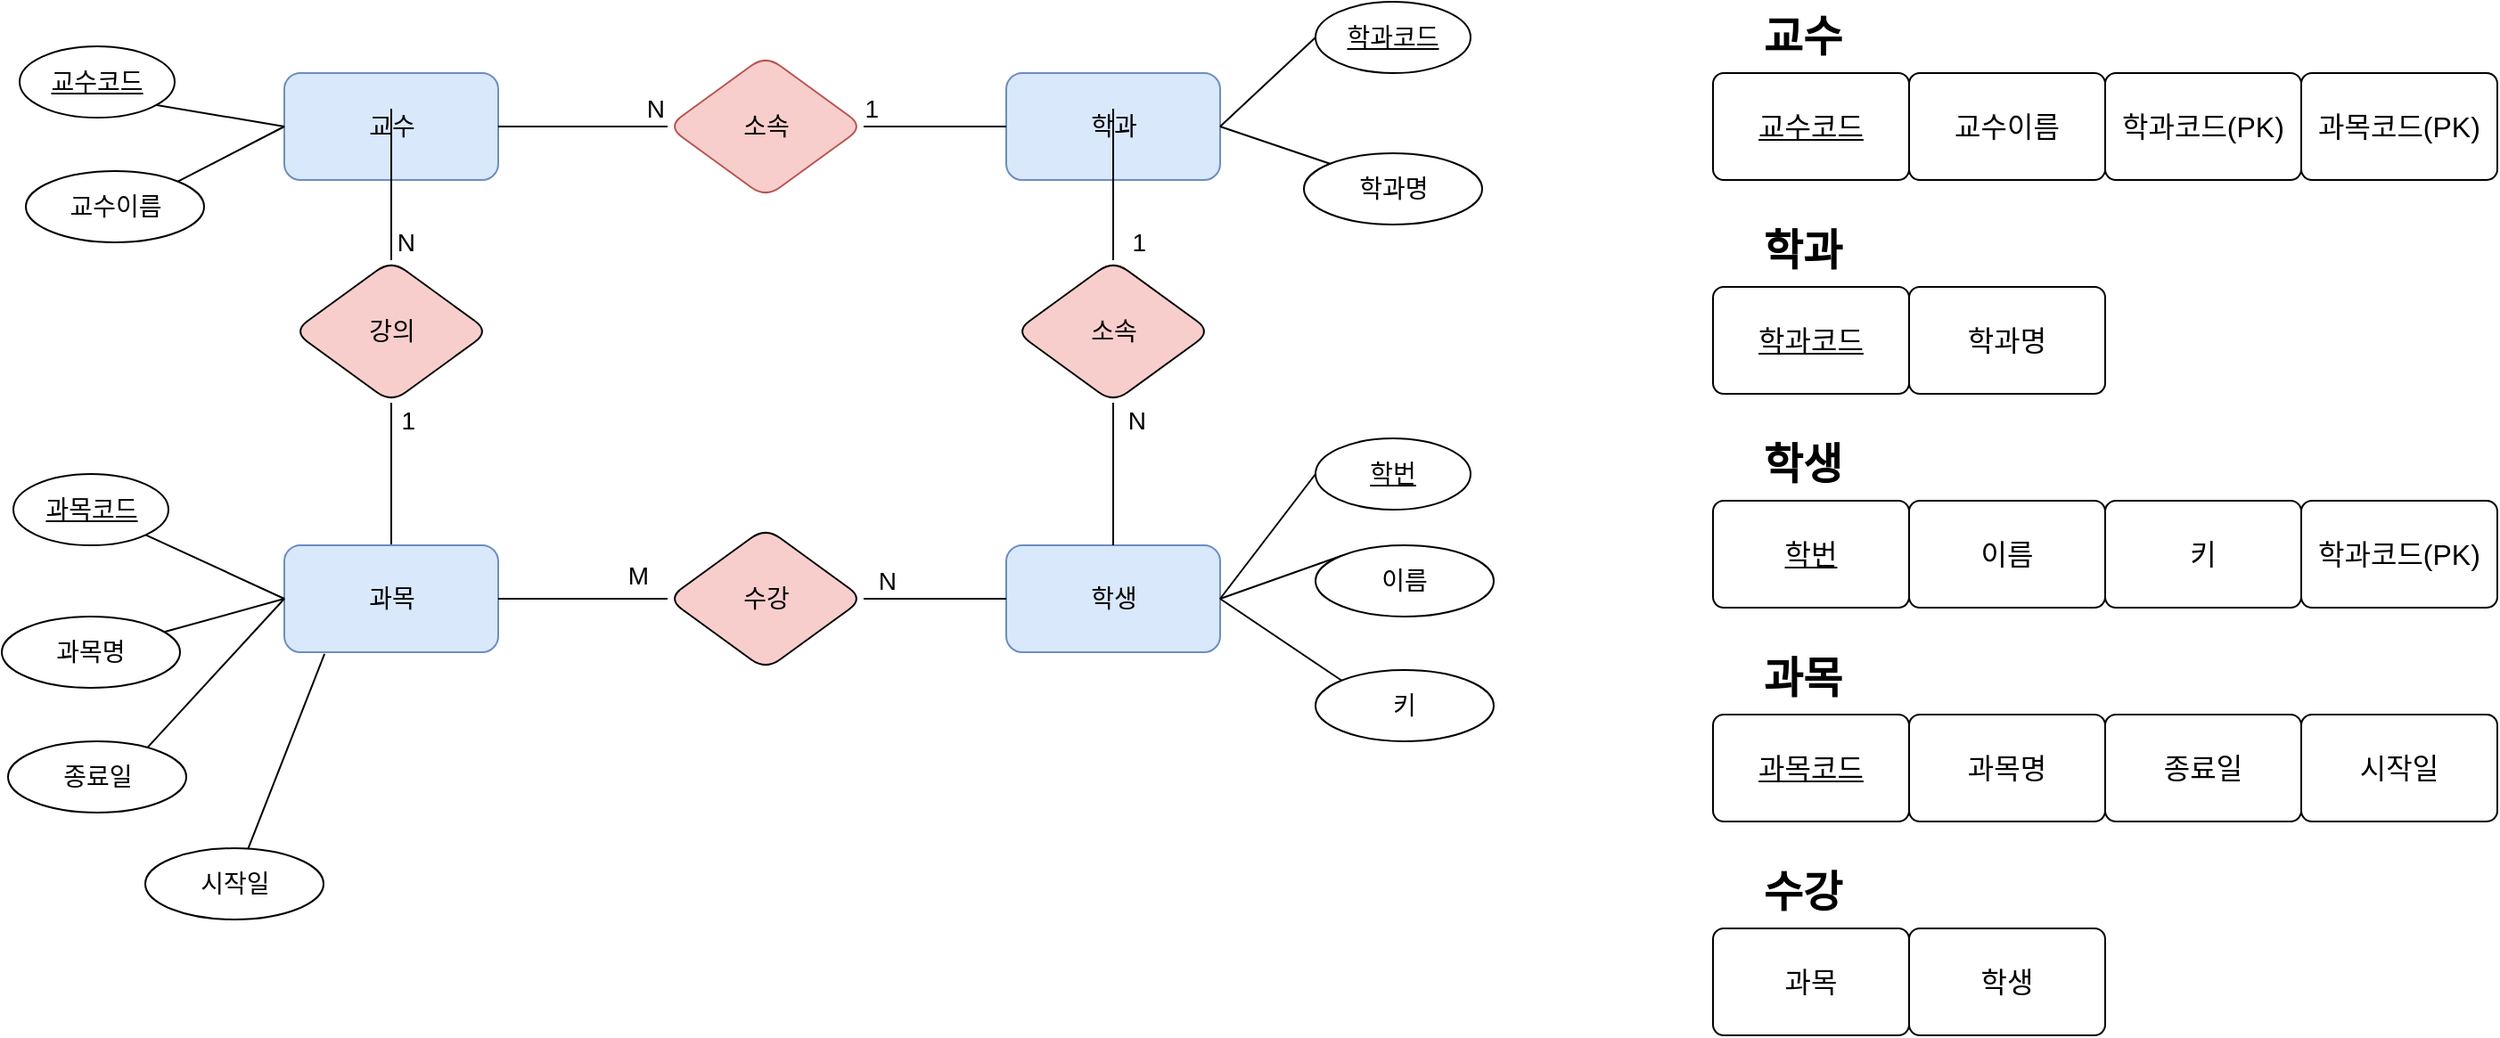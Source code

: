 <mxfile version="21.6.1" type="github">
  <diagram name="페이지-1" id="MJqBXNljjiqDno5Xd0MY">
    <mxGraphModel dx="1500" dy="819" grid="1" gridSize="10" guides="1" tooltips="1" connect="1" arrows="1" fold="1" page="1" pageScale="1" pageWidth="827" pageHeight="1169" math="0" shadow="0">
      <root>
        <mxCell id="0" />
        <mxCell id="1" parent="0" />
        <mxCell id="dP87Y0F9Zu5sztYK6QaM-3" value="교수" style="rounded=1;whiteSpace=wrap;html=1;fontSize=14;fillColor=#dae8fc;strokeColor=#6c8ebf;" vertex="1" parent="1">
          <mxGeometry x="208.5" y="70" width="120" height="60" as="geometry" />
        </mxCell>
        <mxCell id="dP87Y0F9Zu5sztYK6QaM-6" value="학과" style="rounded=1;whiteSpace=wrap;html=1;fontSize=14;fillColor=#dae8fc;strokeColor=#6c8ebf;" vertex="1" parent="1">
          <mxGeometry x="613.5" y="70" width="120" height="60" as="geometry" />
        </mxCell>
        <mxCell id="dP87Y0F9Zu5sztYK6QaM-10" value="소속" style="rhombus;whiteSpace=wrap;html=1;fillColor=#f8cecc;strokeColor=#b85450;fontSize=14;rounded=1;" vertex="1" parent="1">
          <mxGeometry x="423.5" y="60" width="110" height="80" as="geometry" />
        </mxCell>
        <mxCell id="dP87Y0F9Zu5sztYK6QaM-16" value="" style="endArrow=none;html=1;rounded=1;exitX=1;exitY=0.5;exitDx=0;exitDy=0;entryX=0;entryY=0.5;entryDx=0;entryDy=0;fontSize=14;" edge="1" parent="1" source="dP87Y0F9Zu5sztYK6QaM-3" target="dP87Y0F9Zu5sztYK6QaM-10">
          <mxGeometry relative="1" as="geometry">
            <mxPoint x="177.5" y="114.5" as="sourcePoint" />
            <mxPoint x="337.5" y="114.5" as="targetPoint" />
          </mxGeometry>
        </mxCell>
        <mxCell id="dP87Y0F9Zu5sztYK6QaM-17" value="N" style="resizable=0;html=1;whiteSpace=wrap;align=right;verticalAlign=bottom;fontSize=14;rounded=1;" connectable="0" vertex="1" parent="dP87Y0F9Zu5sztYK6QaM-16">
          <mxGeometry x="1" relative="1" as="geometry" />
        </mxCell>
        <mxCell id="dP87Y0F9Zu5sztYK6QaM-19" value="" style="endArrow=none;html=1;rounded=1;entryX=1;entryY=0.5;entryDx=0;entryDy=0;exitX=0;exitY=0.5;exitDx=0;exitDy=0;fontSize=14;" edge="1" parent="1" source="dP87Y0F9Zu5sztYK6QaM-6" target="dP87Y0F9Zu5sztYK6QaM-10">
          <mxGeometry relative="1" as="geometry">
            <mxPoint x="523.5" y="265" as="sourcePoint" />
            <mxPoint x="533.5" y="114.5" as="targetPoint" />
          </mxGeometry>
        </mxCell>
        <mxCell id="dP87Y0F9Zu5sztYK6QaM-20" value="1" style="resizable=0;html=1;whiteSpace=wrap;align=right;verticalAlign=bottom;fontSize=14;rounded=1;" connectable="0" vertex="1" parent="dP87Y0F9Zu5sztYK6QaM-19">
          <mxGeometry x="1" relative="1" as="geometry">
            <mxPoint x="10" as="offset" />
          </mxGeometry>
        </mxCell>
        <mxCell id="dP87Y0F9Zu5sztYK6QaM-21" value="" style="endArrow=none;html=1;rounded=1;entryX=1;entryY=0.5;entryDx=0;entryDy=0;exitX=0;exitY=0;exitDx=0;exitDy=0;fontSize=14;" edge="1" parent="1" source="dP87Y0F9Zu5sztYK6QaM-25" target="dP87Y0F9Zu5sztYK6QaM-6">
          <mxGeometry relative="1" as="geometry">
            <mxPoint x="823.5" y="155" as="sourcePoint" />
            <mxPoint x="653.5" y="235" as="targetPoint" />
          </mxGeometry>
        </mxCell>
        <mxCell id="dP87Y0F9Zu5sztYK6QaM-23" value="" style="endArrow=none;html=1;rounded=1;exitX=1;exitY=0.5;exitDx=0;exitDy=0;entryX=0;entryY=0.5;entryDx=0;entryDy=0;fontSize=14;" edge="1" parent="1" source="dP87Y0F9Zu5sztYK6QaM-6" target="dP87Y0F9Zu5sztYK6QaM-24">
          <mxGeometry relative="1" as="geometry">
            <mxPoint x="703.5" y="175" as="sourcePoint" />
            <mxPoint x="813.5" y="35" as="targetPoint" />
          </mxGeometry>
        </mxCell>
        <mxCell id="dP87Y0F9Zu5sztYK6QaM-24" value="학과코드" style="ellipse;whiteSpace=wrap;html=1;align=center;fontStyle=4;fontSize=14;rounded=1;" vertex="1" parent="1">
          <mxGeometry x="787" y="30" width="87" height="40" as="geometry" />
        </mxCell>
        <mxCell id="dP87Y0F9Zu5sztYK6QaM-25" value="학과명" style="ellipse;whiteSpace=wrap;html=1;align=center;fontSize=14;rounded=1;" vertex="1" parent="1">
          <mxGeometry x="780.5" y="115" width="100" height="40" as="geometry" />
        </mxCell>
        <mxCell id="dP87Y0F9Zu5sztYK6QaM-27" value="학생" style="rounded=1;whiteSpace=wrap;html=1;fontSize=14;fillColor=#dae8fc;strokeColor=#6c8ebf;" vertex="1" parent="1">
          <mxGeometry x="613.5" y="335" width="120" height="60" as="geometry" />
        </mxCell>
        <mxCell id="dP87Y0F9Zu5sztYK6QaM-28" value="" style="endArrow=none;html=1;rounded=1;entryX=1;entryY=0.5;entryDx=0;entryDy=0;exitX=0;exitY=0;exitDx=0;exitDy=0;fontSize=14;" edge="1" parent="1" source="dP87Y0F9Zu5sztYK6QaM-31" target="dP87Y0F9Zu5sztYK6QaM-27">
          <mxGeometry relative="1" as="geometry">
            <mxPoint x="833.5" y="400" as="sourcePoint" />
            <mxPoint x="663.5" y="480" as="targetPoint" />
          </mxGeometry>
        </mxCell>
        <mxCell id="dP87Y0F9Zu5sztYK6QaM-29" value="" style="endArrow=none;html=1;rounded=1;exitX=1;exitY=0.5;exitDx=0;exitDy=0;entryX=0;entryY=0.5;entryDx=0;entryDy=0;fontSize=14;" edge="1" parent="1" source="dP87Y0F9Zu5sztYK6QaM-27" target="dP87Y0F9Zu5sztYK6QaM-30">
          <mxGeometry relative="1" as="geometry">
            <mxPoint x="713.5" y="420" as="sourcePoint" />
            <mxPoint x="823.5" y="280" as="targetPoint" />
          </mxGeometry>
        </mxCell>
        <mxCell id="dP87Y0F9Zu5sztYK6QaM-30" value="학번" style="ellipse;whiteSpace=wrap;html=1;align=center;fontStyle=4;fontSize=14;rounded=1;" vertex="1" parent="1">
          <mxGeometry x="787" y="275" width="87" height="40" as="geometry" />
        </mxCell>
        <mxCell id="dP87Y0F9Zu5sztYK6QaM-31" value="키" style="ellipse;whiteSpace=wrap;html=1;align=center;fontSize=14;rounded=1;" vertex="1" parent="1">
          <mxGeometry x="787" y="405" width="100" height="40" as="geometry" />
        </mxCell>
        <mxCell id="dP87Y0F9Zu5sztYK6QaM-32" value="" style="endArrow=none;html=1;rounded=1;entryX=1;entryY=0.5;entryDx=0;entryDy=0;exitX=0;exitY=0;exitDx=0;exitDy=0;fontSize=14;" edge="1" parent="1" source="dP87Y0F9Zu5sztYK6QaM-33" target="dP87Y0F9Zu5sztYK6QaM-27">
          <mxGeometry relative="1" as="geometry">
            <mxPoint x="943.5" y="370" as="sourcePoint" />
            <mxPoint x="853.5" y="320" as="targetPoint" />
          </mxGeometry>
        </mxCell>
        <mxCell id="dP87Y0F9Zu5sztYK6QaM-33" value="이름" style="ellipse;whiteSpace=wrap;html=1;align=center;fontSize=14;rounded=1;" vertex="1" parent="1">
          <mxGeometry x="787" y="335" width="100" height="40" as="geometry" />
        </mxCell>
        <mxCell id="dP87Y0F9Zu5sztYK6QaM-34" value="소속" style="rhombus;whiteSpace=wrap;html=1;fillColor=#f8cecc;fontSize=14;rounded=1;" vertex="1" parent="1">
          <mxGeometry x="618.5" y="175" width="110" height="80" as="geometry" />
        </mxCell>
        <mxCell id="dP87Y0F9Zu5sztYK6QaM-35" value="" style="endArrow=none;html=1;rounded=1;exitX=0.5;exitY=0;exitDx=0;exitDy=0;entryX=0.5;entryY=1;entryDx=0;entryDy=0;fontSize=14;" edge="1" parent="1" target="dP87Y0F9Zu5sztYK6QaM-34" source="dP87Y0F9Zu5sztYK6QaM-27">
          <mxGeometry relative="1" as="geometry">
            <mxPoint x="563.5" y="205" as="sourcePoint" />
            <mxPoint x="717.5" y="214.5" as="targetPoint" />
          </mxGeometry>
        </mxCell>
        <mxCell id="dP87Y0F9Zu5sztYK6QaM-36" value="N" style="resizable=0;html=1;whiteSpace=wrap;align=right;verticalAlign=bottom;fontSize=14;rounded=1;" connectable="0" vertex="1" parent="dP87Y0F9Zu5sztYK6QaM-35">
          <mxGeometry x="1" relative="1" as="geometry">
            <mxPoint x="20" y="20" as="offset" />
          </mxGeometry>
        </mxCell>
        <mxCell id="dP87Y0F9Zu5sztYK6QaM-37" value="" style="endArrow=none;html=1;rounded=1;entryX=0.5;entryY=0;entryDx=0;entryDy=0;exitX=0.5;exitY=1;exitDx=0;exitDy=0;fontSize=14;" edge="1" parent="1" target="dP87Y0F9Zu5sztYK6QaM-34">
          <mxGeometry relative="1" as="geometry">
            <mxPoint x="673.5" y="90" as="sourcePoint" />
            <mxPoint x="913.5" y="214.5" as="targetPoint" />
          </mxGeometry>
        </mxCell>
        <mxCell id="dP87Y0F9Zu5sztYK6QaM-38" value="1" style="resizable=0;html=1;whiteSpace=wrap;align=right;verticalAlign=bottom;fontSize=14;rounded=1;" connectable="0" vertex="1" parent="dP87Y0F9Zu5sztYK6QaM-37">
          <mxGeometry x="1" relative="1" as="geometry">
            <mxPoint x="20" as="offset" />
          </mxGeometry>
        </mxCell>
        <mxCell id="dP87Y0F9Zu5sztYK6QaM-40" value="강의" style="rhombus;whiteSpace=wrap;html=1;fillColor=#f8cecc;fontSize=14;rounded=1;" vertex="1" parent="1">
          <mxGeometry x="213.5" y="175" width="110" height="80" as="geometry" />
        </mxCell>
        <mxCell id="dP87Y0F9Zu5sztYK6QaM-41" value="" style="endArrow=none;html=1;rounded=1;exitX=0.5;exitY=1;exitDx=0;exitDy=0;entryX=0.5;entryY=0;entryDx=0;entryDy=0;fontSize=14;" edge="1" parent="1" target="dP87Y0F9Zu5sztYK6QaM-40">
          <mxGeometry relative="1" as="geometry">
            <mxPoint x="268.5" y="90" as="sourcePoint" />
            <mxPoint x="307.5" y="249.5" as="targetPoint" />
          </mxGeometry>
        </mxCell>
        <mxCell id="dP87Y0F9Zu5sztYK6QaM-42" value="N" style="resizable=0;html=1;whiteSpace=wrap;align=right;verticalAlign=bottom;fontSize=14;rounded=1;" connectable="0" vertex="1" parent="dP87Y0F9Zu5sztYK6QaM-41">
          <mxGeometry x="1" relative="1" as="geometry">
            <mxPoint x="15" as="offset" />
          </mxGeometry>
        </mxCell>
        <mxCell id="dP87Y0F9Zu5sztYK6QaM-43" value="" style="endArrow=none;html=1;rounded=1;entryX=0.5;entryY=1;entryDx=0;entryDy=0;exitX=0.5;exitY=0;exitDx=0;exitDy=0;fontSize=14;" edge="1" parent="1" target="dP87Y0F9Zu5sztYK6QaM-40" source="dP87Y0F9Zu5sztYK6QaM-45">
          <mxGeometry relative="1" as="geometry">
            <mxPoint x="403.5" y="255" as="sourcePoint" />
            <mxPoint x="268.5" y="295" as="targetPoint" />
          </mxGeometry>
        </mxCell>
        <mxCell id="dP87Y0F9Zu5sztYK6QaM-44" value="1" style="resizable=0;html=1;whiteSpace=wrap;align=right;verticalAlign=bottom;fontSize=14;rounded=1;" connectable="0" vertex="1" parent="dP87Y0F9Zu5sztYK6QaM-43">
          <mxGeometry x="1" relative="1" as="geometry">
            <mxPoint x="15" y="20" as="offset" />
          </mxGeometry>
        </mxCell>
        <mxCell id="dP87Y0F9Zu5sztYK6QaM-45" value="과목" style="rounded=1;whiteSpace=wrap;html=1;fontSize=14;fillColor=#dae8fc;strokeColor=#6c8ebf;" vertex="1" parent="1">
          <mxGeometry x="208.5" y="335" width="120" height="60" as="geometry" />
        </mxCell>
        <mxCell id="dP87Y0F9Zu5sztYK6QaM-46" value="" style="endArrow=none;html=1;rounded=1;entryX=0;entryY=0.5;entryDx=0;entryDy=0;exitX=0.768;exitY=0.126;exitDx=0;exitDy=0;exitPerimeter=0;fontSize=14;" edge="1" parent="1" source="dP87Y0F9Zu5sztYK6QaM-49" target="dP87Y0F9Zu5sztYK6QaM-45">
          <mxGeometry relative="1" as="geometry">
            <mxPoint x="83.5" y="515" as="sourcePoint" />
            <mxPoint x="198.65" y="427.11" as="targetPoint" />
          </mxGeometry>
        </mxCell>
        <mxCell id="dP87Y0F9Zu5sztYK6QaM-47" value="" style="endArrow=none;html=1;rounded=1;exitX=0;exitY=0.5;exitDx=0;exitDy=0;fontSize=14;" edge="1" parent="1" source="dP87Y0F9Zu5sztYK6QaM-45" target="dP87Y0F9Zu5sztYK6QaM-48">
          <mxGeometry relative="1" as="geometry">
            <mxPoint x="298.5" y="480" as="sourcePoint" />
            <mxPoint x="408.5" y="340" as="targetPoint" />
          </mxGeometry>
        </mxCell>
        <mxCell id="dP87Y0F9Zu5sztYK6QaM-48" value="과목코드" style="ellipse;whiteSpace=wrap;html=1;align=center;fontStyle=4;fontSize=14;rounded=1;" vertex="1" parent="1">
          <mxGeometry x="56.5" y="295" width="87" height="40" as="geometry" />
        </mxCell>
        <mxCell id="dP87Y0F9Zu5sztYK6QaM-49" value="종료일" style="ellipse;whiteSpace=wrap;html=1;align=center;fontSize=14;rounded=1;" vertex="1" parent="1">
          <mxGeometry x="53.5" y="445" width="100" height="40" as="geometry" />
        </mxCell>
        <mxCell id="dP87Y0F9Zu5sztYK6QaM-50" value="" style="endArrow=none;html=1;rounded=1;entryX=0;entryY=0.5;entryDx=0;entryDy=0;fontSize=14;" edge="1" parent="1" source="dP87Y0F9Zu5sztYK6QaM-51" target="dP87Y0F9Zu5sztYK6QaM-45">
          <mxGeometry relative="1" as="geometry">
            <mxPoint x="528.5" y="430" as="sourcePoint" />
            <mxPoint x="218.5" y="405" as="targetPoint" />
          </mxGeometry>
        </mxCell>
        <mxCell id="dP87Y0F9Zu5sztYK6QaM-51" value="과목명" style="ellipse;whiteSpace=wrap;html=1;align=center;fontSize=14;rounded=1;" vertex="1" parent="1">
          <mxGeometry x="50" y="375" width="100" height="40" as="geometry" />
        </mxCell>
        <mxCell id="dP87Y0F9Zu5sztYK6QaM-58" value="수강" style="rhombus;whiteSpace=wrap;html=1;fillColor=#f8cecc;fontSize=14;rounded=1;" vertex="1" parent="1">
          <mxGeometry x="423.5" y="325" width="110" height="80" as="geometry" />
        </mxCell>
        <mxCell id="dP87Y0F9Zu5sztYK6QaM-67" value="" style="endArrow=none;html=1;rounded=1;entryX=0;entryY=0.5;entryDx=0;entryDy=0;exitX=1;exitY=0;exitDx=0;exitDy=0;fontSize=14;" edge="1" parent="1" source="dP87Y0F9Zu5sztYK6QaM-70" target="dP87Y0F9Zu5sztYK6QaM-3">
          <mxGeometry relative="1" as="geometry">
            <mxPoint x="83.5" y="170" as="sourcePoint" />
            <mxPoint x="-6.5" y="120" as="targetPoint" />
          </mxGeometry>
        </mxCell>
        <mxCell id="dP87Y0F9Zu5sztYK6QaM-68" value="" style="endArrow=none;html=1;rounded=1;exitX=0;exitY=0.5;exitDx=0;exitDy=0;entryX=0;entryY=0.5;entryDx=0;entryDy=0;fontSize=14;" edge="1" parent="1" target="dP87Y0F9Zu5sztYK6QaM-69" source="dP87Y0F9Zu5sztYK6QaM-3">
          <mxGeometry relative="1" as="geometry">
            <mxPoint x="-6.5" y="120" as="sourcePoint" />
            <mxPoint x="73.5" y="50" as="targetPoint" />
          </mxGeometry>
        </mxCell>
        <mxCell id="dP87Y0F9Zu5sztYK6QaM-69" value="교수코드" style="ellipse;whiteSpace=wrap;html=1;align=center;fontStyle=4;fontSize=14;rounded=1;" vertex="1" parent="1">
          <mxGeometry x="60" y="55" width="87" height="40" as="geometry" />
        </mxCell>
        <mxCell id="dP87Y0F9Zu5sztYK6QaM-70" value="교수이름" style="ellipse;whiteSpace=wrap;html=1;align=center;fontSize=14;rounded=1;" vertex="1" parent="1">
          <mxGeometry x="63.5" y="125" width="100" height="40" as="geometry" />
        </mxCell>
        <mxCell id="dP87Y0F9Zu5sztYK6QaM-71" value="시작일" style="ellipse;whiteSpace=wrap;html=1;align=center;fontSize=14;rounded=1;" vertex="1" parent="1">
          <mxGeometry x="130.5" y="505" width="100" height="40" as="geometry" />
        </mxCell>
        <mxCell id="dP87Y0F9Zu5sztYK6QaM-72" value="" style="endArrow=none;html=1;rounded=1;entryX=0.188;entryY=1.016;entryDx=0;entryDy=0;entryPerimeter=0;fontSize=14;" edge="1" parent="1" source="dP87Y0F9Zu5sztYK6QaM-71" target="dP87Y0F9Zu5sztYK6QaM-45">
          <mxGeometry relative="1" as="geometry">
            <mxPoint x="168.5" y="505" as="sourcePoint" />
            <mxPoint x="293.5" y="409" as="targetPoint" />
          </mxGeometry>
        </mxCell>
        <mxCell id="dP87Y0F9Zu5sztYK6QaM-76" value="" style="endArrow=none;html=1;rounded=1;entryX=1;entryY=0.5;entryDx=0;entryDy=0;exitX=0;exitY=0.5;exitDx=0;exitDy=0;fontSize=14;" edge="1" parent="1" source="dP87Y0F9Zu5sztYK6QaM-27" target="dP87Y0F9Zu5sztYK6QaM-58">
          <mxGeometry relative="1" as="geometry">
            <mxPoint x="493.76" y="495" as="sourcePoint" />
            <mxPoint x="653.76" y="495" as="targetPoint" />
          </mxGeometry>
        </mxCell>
        <mxCell id="dP87Y0F9Zu5sztYK6QaM-77" value="N" style="resizable=0;html=1;whiteSpace=wrap;align=right;verticalAlign=bottom;fontSize=14;rounded=1;" connectable="0" vertex="1" parent="dP87Y0F9Zu5sztYK6QaM-76">
          <mxGeometry x="1" relative="1" as="geometry">
            <mxPoint x="20" as="offset" />
          </mxGeometry>
        </mxCell>
        <mxCell id="dP87Y0F9Zu5sztYK6QaM-80" value="" style="endArrow=none;html=1;rounded=1;entryX=0;entryY=0.5;entryDx=0;entryDy=0;exitX=1;exitY=0.5;exitDx=0;exitDy=0;fontSize=14;" edge="1" parent="1" source="dP87Y0F9Zu5sztYK6QaM-45" target="dP87Y0F9Zu5sztYK6QaM-58">
          <mxGeometry relative="1" as="geometry">
            <mxPoint x="413.5" y="430" as="sourcePoint" />
            <mxPoint x="283.5" y="440" as="targetPoint" />
          </mxGeometry>
        </mxCell>
        <mxCell id="dP87Y0F9Zu5sztYK6QaM-81" value="M" style="resizable=0;html=1;whiteSpace=wrap;align=right;verticalAlign=bottom;fontSize=14;rounded=1;" connectable="0" vertex="1" parent="dP87Y0F9Zu5sztYK6QaM-80">
          <mxGeometry x="1" relative="1" as="geometry">
            <mxPoint x="-9" y="-3" as="offset" />
          </mxGeometry>
        </mxCell>
        <mxCell id="dP87Y0F9Zu5sztYK6QaM-97" value="&lt;u&gt;교수코드&lt;/u&gt;" style="rounded=1;arcSize=10;whiteSpace=wrap;html=1;align=center;fontSize=16;" vertex="1" parent="1">
          <mxGeometry x="1010" y="70" width="110" height="60" as="geometry" />
        </mxCell>
        <mxCell id="dP87Y0F9Zu5sztYK6QaM-98" value="교수" style="text;strokeColor=none;fillColor=none;html=1;fontSize=24;fontStyle=1;verticalAlign=middle;align=center;" vertex="1" parent="1">
          <mxGeometry x="1010" y="30" width="100" height="40" as="geometry" />
        </mxCell>
        <mxCell id="dP87Y0F9Zu5sztYK6QaM-106" value="교수이름" style="rounded=1;arcSize=10;whiteSpace=wrap;html=1;align=center;fontSize=16;" vertex="1" parent="1">
          <mxGeometry x="1120" y="70" width="110" height="60" as="geometry" />
        </mxCell>
        <mxCell id="dP87Y0F9Zu5sztYK6QaM-109" value="&lt;u&gt;학과코드&lt;/u&gt;" style="rounded=1;arcSize=10;whiteSpace=wrap;html=1;align=center;fontSize=16;" vertex="1" parent="1">
          <mxGeometry x="1010" y="190" width="110" height="60" as="geometry" />
        </mxCell>
        <mxCell id="dP87Y0F9Zu5sztYK6QaM-110" value="학과" style="text;strokeColor=none;fillColor=none;html=1;fontSize=24;fontStyle=1;verticalAlign=middle;align=center;" vertex="1" parent="1">
          <mxGeometry x="1010" y="150" width="100" height="40" as="geometry" />
        </mxCell>
        <mxCell id="dP87Y0F9Zu5sztYK6QaM-111" value="학과명" style="rounded=1;arcSize=10;whiteSpace=wrap;html=1;align=center;fontSize=16;" vertex="1" parent="1">
          <mxGeometry x="1120" y="190" width="110" height="60" as="geometry" />
        </mxCell>
        <mxCell id="dP87Y0F9Zu5sztYK6QaM-115" value="&lt;u&gt;학번&lt;/u&gt;" style="rounded=1;arcSize=10;whiteSpace=wrap;html=1;align=center;fontSize=16;" vertex="1" parent="1">
          <mxGeometry x="1010" y="310" width="110" height="60" as="geometry" />
        </mxCell>
        <mxCell id="dP87Y0F9Zu5sztYK6QaM-116" value="학생" style="text;strokeColor=none;fillColor=none;html=1;fontSize=24;fontStyle=1;verticalAlign=middle;align=center;" vertex="1" parent="1">
          <mxGeometry x="1010" y="270" width="100" height="40" as="geometry" />
        </mxCell>
        <mxCell id="dP87Y0F9Zu5sztYK6QaM-117" value="이름" style="rounded=1;arcSize=10;whiteSpace=wrap;html=1;align=center;fontSize=16;" vertex="1" parent="1">
          <mxGeometry x="1120" y="310" width="110" height="60" as="geometry" />
        </mxCell>
        <mxCell id="dP87Y0F9Zu5sztYK6QaM-118" value="키" style="rounded=1;arcSize=10;whiteSpace=wrap;html=1;align=center;fontSize=16;" vertex="1" parent="1">
          <mxGeometry x="1230" y="310" width="110" height="60" as="geometry" />
        </mxCell>
        <mxCell id="dP87Y0F9Zu5sztYK6QaM-119" value="&lt;u&gt;과목코드&lt;/u&gt;" style="rounded=1;arcSize=10;whiteSpace=wrap;html=1;align=center;fontSize=16;" vertex="1" parent="1">
          <mxGeometry x="1010" y="430" width="110" height="60" as="geometry" />
        </mxCell>
        <mxCell id="dP87Y0F9Zu5sztYK6QaM-120" value="과목" style="text;strokeColor=none;fillColor=none;html=1;fontSize=24;fontStyle=1;verticalAlign=middle;align=center;" vertex="1" parent="1">
          <mxGeometry x="1010" y="390" width="100" height="40" as="geometry" />
        </mxCell>
        <mxCell id="dP87Y0F9Zu5sztYK6QaM-121" value="과목명" style="rounded=1;arcSize=10;whiteSpace=wrap;html=1;align=center;fontSize=16;" vertex="1" parent="1">
          <mxGeometry x="1120" y="430" width="110" height="60" as="geometry" />
        </mxCell>
        <mxCell id="dP87Y0F9Zu5sztYK6QaM-122" value="종료일" style="rounded=1;arcSize=10;whiteSpace=wrap;html=1;align=center;fontSize=16;" vertex="1" parent="1">
          <mxGeometry x="1230" y="430" width="110" height="60" as="geometry" />
        </mxCell>
        <mxCell id="dP87Y0F9Zu5sztYK6QaM-123" value="시작일" style="rounded=1;arcSize=10;whiteSpace=wrap;html=1;align=center;fontSize=16;" vertex="1" parent="1">
          <mxGeometry x="1340" y="430" width="110" height="60" as="geometry" />
        </mxCell>
        <mxCell id="dP87Y0F9Zu5sztYK6QaM-126" value="학과코드(PK)" style="rounded=1;arcSize=10;whiteSpace=wrap;html=1;align=center;fontSize=16;" vertex="1" parent="1">
          <mxGeometry x="1230" y="70" width="110" height="60" as="geometry" />
        </mxCell>
        <mxCell id="dP87Y0F9Zu5sztYK6QaM-128" value="학과코드(PK)" style="rounded=1;arcSize=10;whiteSpace=wrap;html=1;align=center;fontSize=16;" vertex="1" parent="1">
          <mxGeometry x="1340" y="310" width="110" height="60" as="geometry" />
        </mxCell>
        <mxCell id="dP87Y0F9Zu5sztYK6QaM-129" value="과목코드(PK)" style="rounded=1;arcSize=10;whiteSpace=wrap;html=1;align=center;fontSize=16;" vertex="1" parent="1">
          <mxGeometry x="1340" y="70" width="110" height="60" as="geometry" />
        </mxCell>
        <mxCell id="dP87Y0F9Zu5sztYK6QaM-134" value="과목" style="rounded=1;arcSize=10;whiteSpace=wrap;html=1;align=center;fontSize=16;" vertex="1" parent="1">
          <mxGeometry x="1010" y="550" width="110" height="60" as="geometry" />
        </mxCell>
        <mxCell id="dP87Y0F9Zu5sztYK6QaM-135" value="수강" style="text;strokeColor=none;fillColor=none;html=1;fontSize=24;fontStyle=1;verticalAlign=middle;align=center;" vertex="1" parent="1">
          <mxGeometry x="1010" y="510" width="100" height="40" as="geometry" />
        </mxCell>
        <mxCell id="dP87Y0F9Zu5sztYK6QaM-136" value="학생" style="rounded=1;arcSize=10;whiteSpace=wrap;html=1;align=center;fontSize=16;" vertex="1" parent="1">
          <mxGeometry x="1120" y="550" width="110" height="60" as="geometry" />
        </mxCell>
      </root>
    </mxGraphModel>
  </diagram>
</mxfile>
